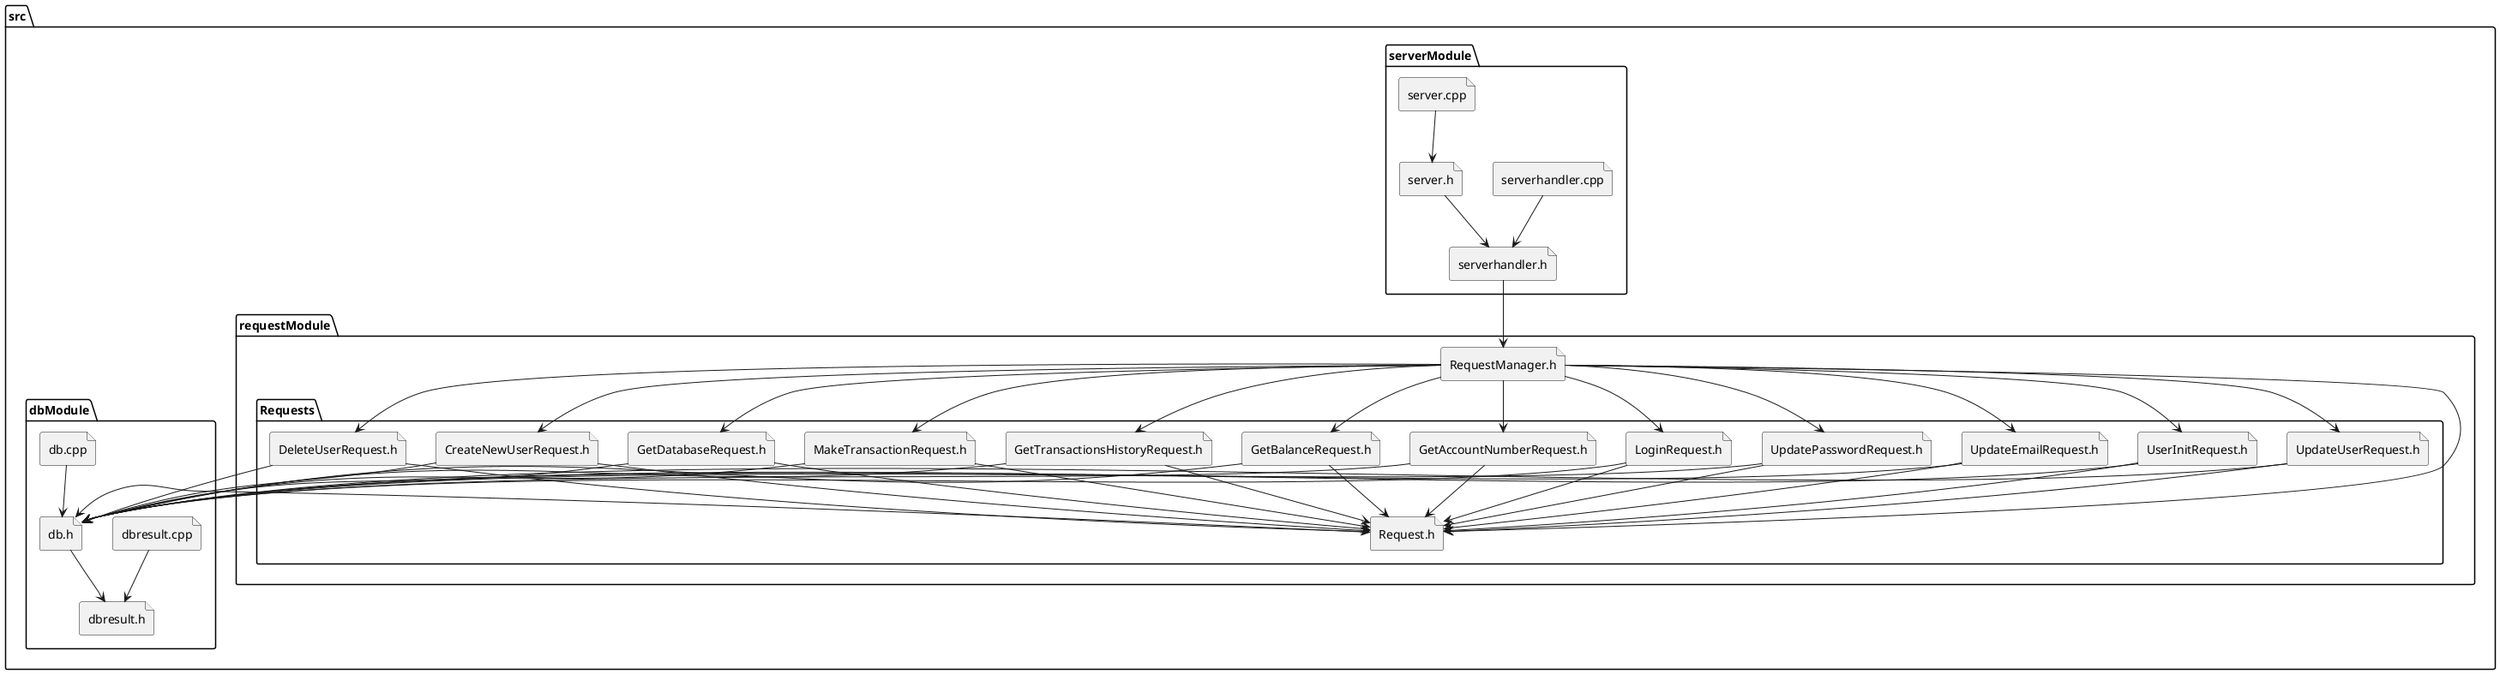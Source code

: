 @startuml
folder "src" as C_0009392701334512935369 {
folder "serverModule" as C_0000376844742298738572 {
file "serverhandler.cpp" as C_0002802959985742540062
file "serverhandler.h" as C_0014776125144863485891
file "server.h" as C_0004930444100045331493
file "server.cpp" as C_0014526408463163538724
}
folder "requestModule" as C_0007249139127462911352 {
file "RequestManager.h" as C_0004662975987075955962
folder "Requests" as C_0001482322031337363986 {
file "Request.h" as C_0000683983954371703321
file "LoginRequest.h" as C_0009705104522813573766
file "GetAccountNumberRequest.h" as C_0002027120791438508115
file "GetBalanceRequest.h" as C_0010044431027817489945
file "GetTransactionsHistoryRequest.h" as C_0006672437125610379356
file "MakeTransactionRequest.h" as C_0008063967914262038647
file "GetDatabaseRequest.h" as C_0009014951225837961074
file "CreateNewUserRequest.h" as C_0012389142519446737106
file "DeleteUserRequest.h" as C_0017998885070914382401
file "UpdateUserRequest.h" as C_0011687987665606014223
file "UserInitRequest.h" as C_0011066283835893554674
file "UpdateEmailRequest.h" as C_0000415219272604096448
file "UpdatePasswordRequest.h" as C_0015919083400246773521
}
}
folder "dbModule" as C_0006877198409089665649 {
file "db.h" as C_0005021643397729925023
file "dbresult.h" as C_0012871275894220828006
file "dbresult.cpp" as C_0016013798473120276547
file "db.cpp" as C_0010016149012892003898
}
}
C_0002802959985742540062 --> C_0014776125144863485891
C_0014776125144863485891 --> C_0004662975987075955962
C_0004930444100045331493 --> C_0014776125144863485891
C_0014526408463163538724 --> C_0004930444100045331493
C_0004662975987075955962 --> C_0000683983954371703321
C_0004662975987075955962 --> C_0009705104522813573766
C_0004662975987075955962 --> C_0002027120791438508115
C_0004662975987075955962 --> C_0010044431027817489945
C_0004662975987075955962 --> C_0006672437125610379356
C_0004662975987075955962 --> C_0008063967914262038647
C_0004662975987075955962 --> C_0009014951225837961074
C_0004662975987075955962 --> C_0012389142519446737106
C_0004662975987075955962 --> C_0017998885070914382401
C_0004662975987075955962 --> C_0011687987665606014223
C_0004662975987075955962 --> C_0011066283835893554674
C_0004662975987075955962 --> C_0000415219272604096448
C_0004662975987075955962 --> C_0015919083400246773521
C_0000683983954371703321 --> C_0005021643397729925023
C_0009705104522813573766 --> C_0000683983954371703321
C_0009705104522813573766 --> C_0005021643397729925023
C_0002027120791438508115 --> C_0000683983954371703321
C_0002027120791438508115 --> C_0005021643397729925023
C_0010044431027817489945 --> C_0000683983954371703321
C_0010044431027817489945 --> C_0005021643397729925023
C_0006672437125610379356 --> C_0000683983954371703321
C_0006672437125610379356 --> C_0005021643397729925023
C_0008063967914262038647 --> C_0000683983954371703321
C_0008063967914262038647 --> C_0005021643397729925023
C_0009014951225837961074 --> C_0000683983954371703321
C_0009014951225837961074 --> C_0005021643397729925023
C_0012389142519446737106 --> C_0000683983954371703321
C_0012389142519446737106 --> C_0005021643397729925023
C_0017998885070914382401 --> C_0000683983954371703321
C_0017998885070914382401 --> C_0005021643397729925023
C_0011687987665606014223 --> C_0000683983954371703321
C_0011687987665606014223 --> C_0005021643397729925023
C_0011066283835893554674 --> C_0000683983954371703321
C_0011066283835893554674 --> C_0005021643397729925023
C_0000415219272604096448 --> C_0000683983954371703321
C_0000415219272604096448 --> C_0005021643397729925023
C_0015919083400246773521 --> C_0000683983954371703321
C_0015919083400246773521 --> C_0005021643397729925023
C_0005021643397729925023 --> C_0012871275894220828006
C_0016013798473120276547 --> C_0012871275894220828006
C_0010016149012892003898 --> C_0005021643397729925023

'Generated with clang-uml, version 0.5.3
'LLVM version clang version 18.1.1 (https://github.com/llvm/llvm-project.git dba2a75e9c7ef81fe84774ba5eee5e67e01d801a)
@enduml
